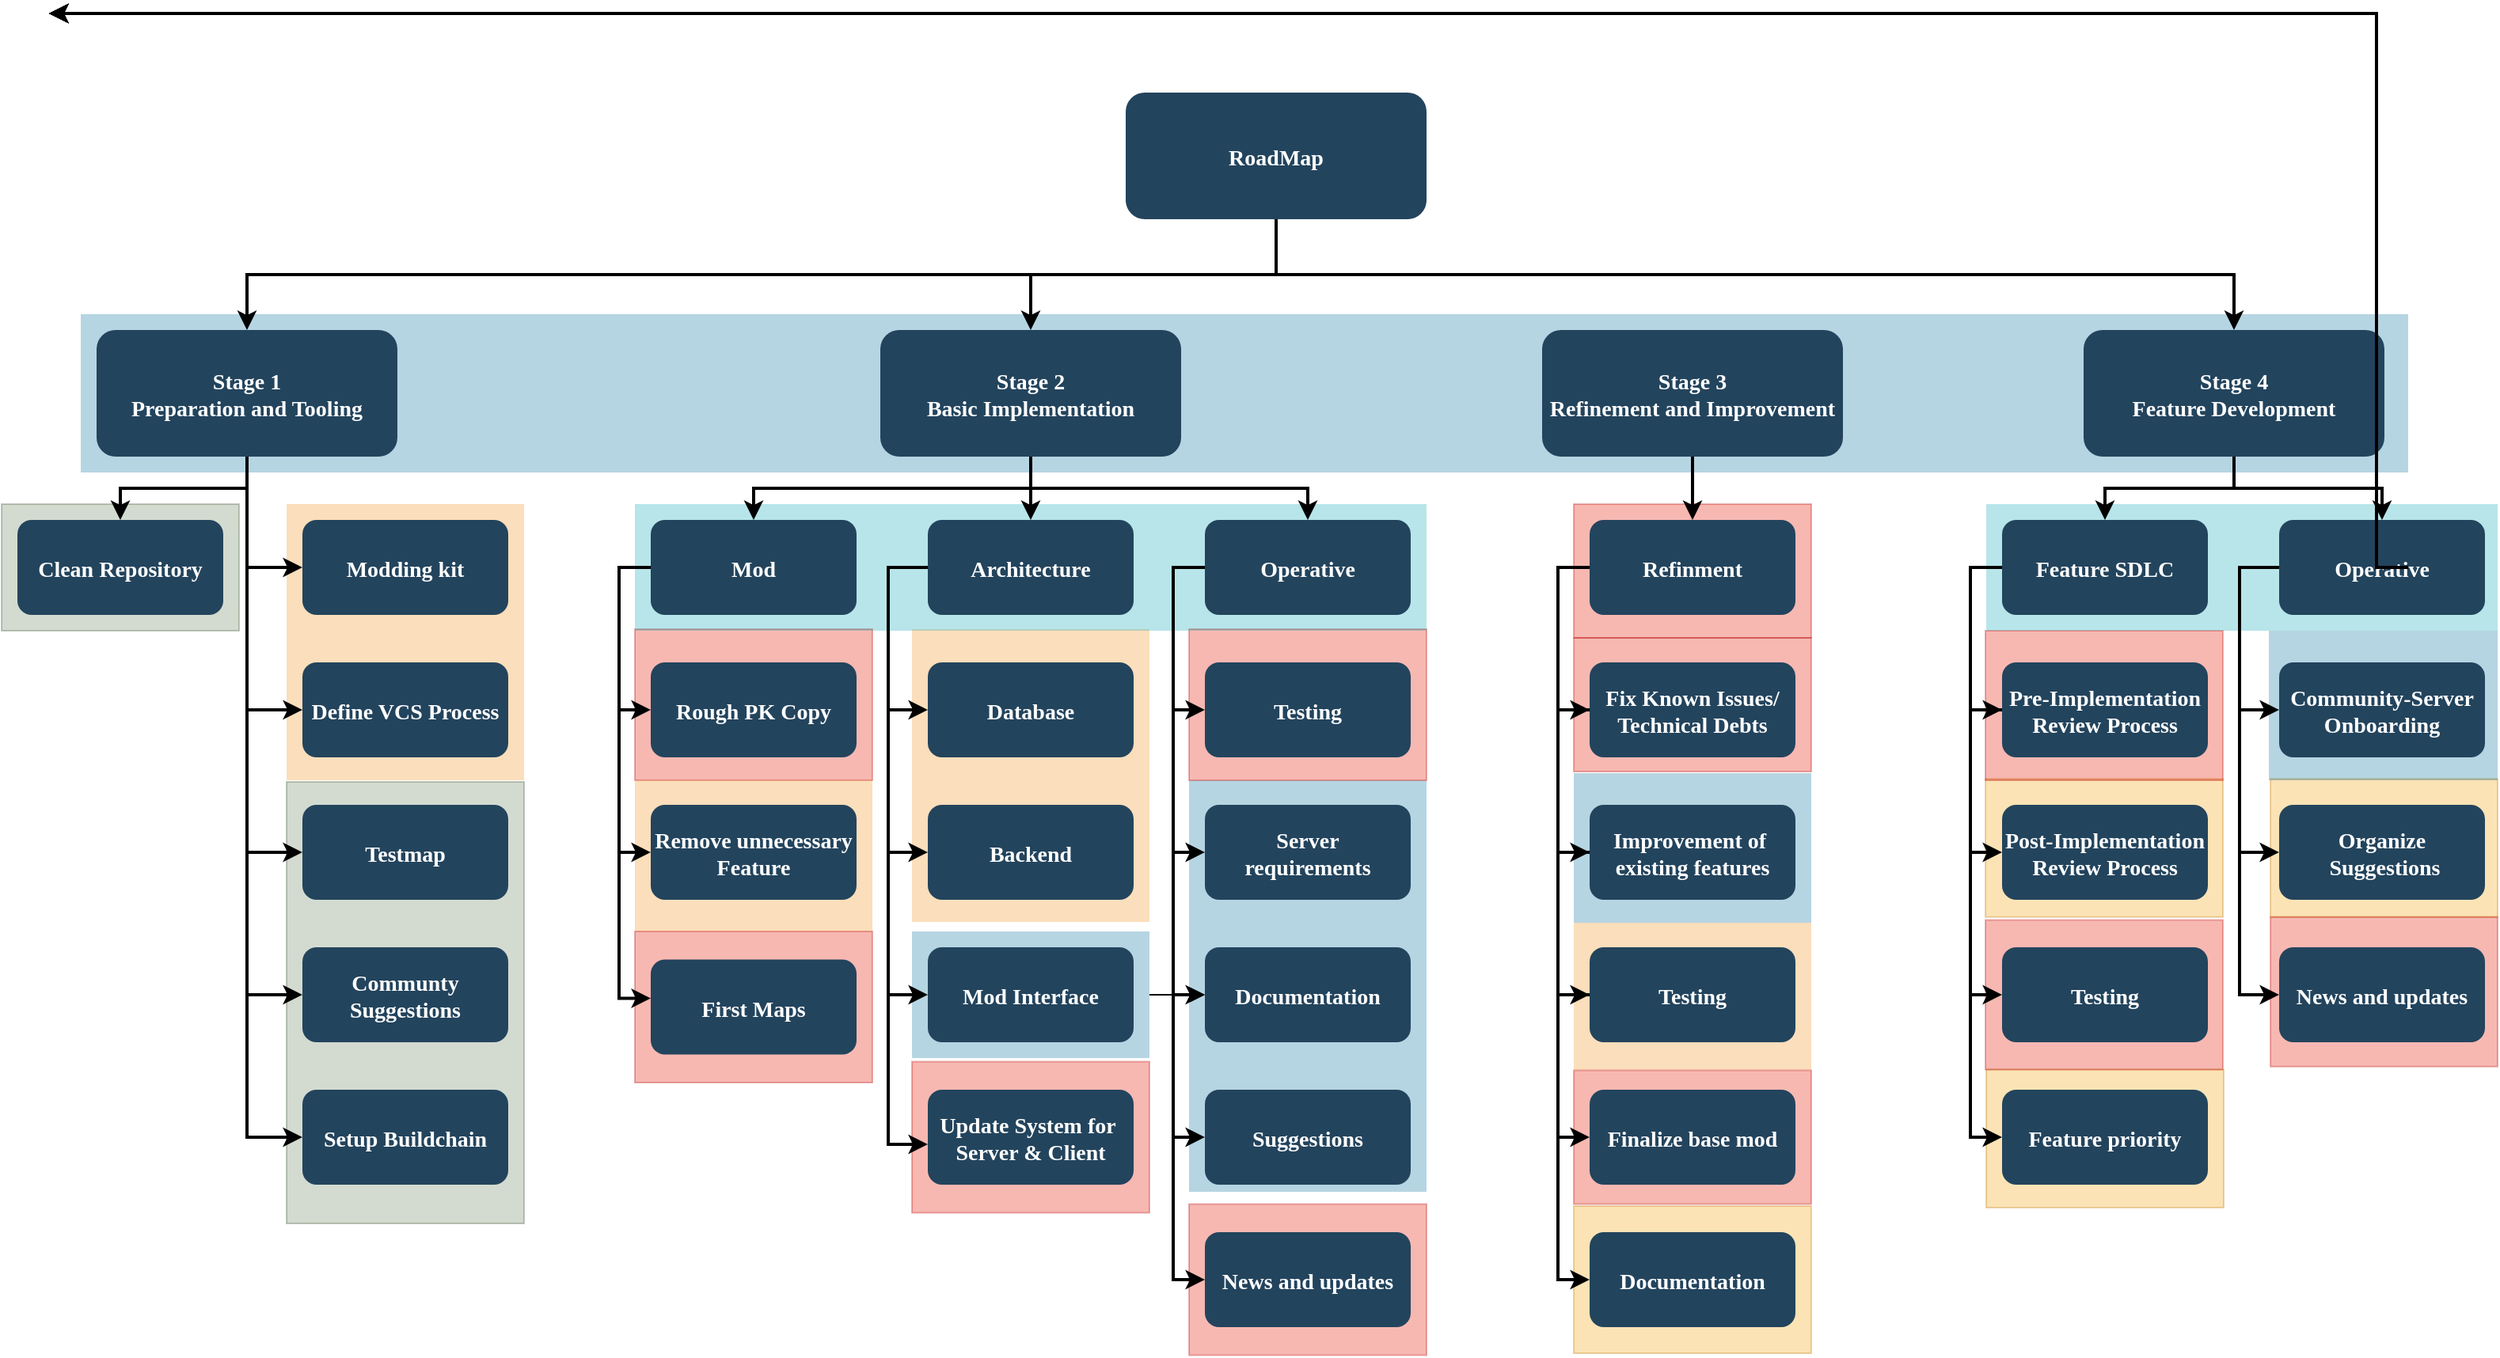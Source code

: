 <mxfile version="13.7.8" type="device"><diagram name="Page-1" id="2c0d36ab-eaac-3732-788b-9136903baeff"><mxGraphModel dx="2031" dy="1116" grid="1" gridSize="10" guides="1" tooltips="1" connect="1" arrows="1" fold="1" page="1" pageScale="1.5" pageWidth="1169" pageHeight="827" background="#ffffff" math="0" shadow="0"><root><mxCell id="0"/><mxCell id="1" parent="0"/><mxCell id="WGuPC0TY_mKAqyzr4bSy-161" value="" style="fillColor=#f0a30a;strokeColor=#BD7000;opacity=30;fontColor=#ffffff;" vertex="1" parent="1"><mxGeometry x="1480" y="619.13" width="143.5" height="87.25" as="geometry"/></mxCell><mxCell id="WGuPC0TY_mKAqyzr4bSy-160" value="" style="fillColor=#e51400;strokeColor=#B20000;opacity=30;fontColor=#ffffff;" vertex="1" parent="1"><mxGeometry x="1480" y="706.38" width="143.5" height="94.5" as="geometry"/></mxCell><mxCell id="WGuPC0TY_mKAqyzr4bSy-159" value="" style="fillColor=#10739E;strokeColor=none;opacity=30;" vertex="1" parent="1"><mxGeometry x="1479" y="525.5" width="144.5" height="94.5" as="geometry"/></mxCell><mxCell id="WGuPC0TY_mKAqyzr4bSy-158" value="" style="fillColor=#f0a30a;strokeColor=#BD7000;opacity=30;fontColor=#ffffff;" vertex="1" parent="1"><mxGeometry x="1300" y="619.13" width="150" height="87.25" as="geometry"/></mxCell><mxCell id="WGuPC0TY_mKAqyzr4bSy-157" value="" style="fillColor=#f0a30a;strokeColor=#BD7000;opacity=30;fontColor=#ffffff;" vertex="1" parent="1"><mxGeometry x="1300.5" y="802.75" width="150" height="87.25" as="geometry"/></mxCell><mxCell id="WGuPC0TY_mKAqyzr4bSy-156" value="" style="fillColor=#e51400;strokeColor=#B20000;opacity=30;fontColor=#ffffff;" vertex="1" parent="1"><mxGeometry x="1300" y="708.25" width="150" height="94.5" as="geometry"/></mxCell><mxCell id="WGuPC0TY_mKAqyzr4bSy-155" value="" style="fillColor=#e51400;strokeColor=#B20000;opacity=30;fontColor=#ffffff;" vertex="1" parent="1"><mxGeometry x="1300" y="525.5" width="150" height="94.5" as="geometry"/></mxCell><mxCell id="WGuPC0TY_mKAqyzr4bSy-154" value="" style="fillColor=#e51400;strokeColor=#B20000;opacity=30;fontColor=#ffffff;" vertex="1" parent="1"><mxGeometry x="797" y="887.75" width="150" height="95.5" as="geometry"/></mxCell><mxCell id="WGuPC0TY_mKAqyzr4bSy-144" value="" style="fillColor=#F2931E;strokeColor=none;opacity=30;" vertex="1" parent="1"><mxGeometry x="1040" y="710" width="150" height="93" as="geometry"/></mxCell><mxCell id="WGuPC0TY_mKAqyzr4bSy-145" value="" style="fillColor=#f0a30a;strokeColor=#BD7000;opacity=30;fontColor=#ffffff;" vertex="1" parent="1"><mxGeometry x="1040" y="889" width="150" height="93" as="geometry"/></mxCell><mxCell id="WGuPC0TY_mKAqyzr4bSy-143" value="" style="fillColor=#10739E;strokeColor=none;opacity=30;" vertex="1" parent="1"><mxGeometry x="1040" y="615.5" width="150" height="94.5" as="geometry"/></mxCell><mxCell id="WGuPC0TY_mKAqyzr4bSy-142" value="" style="fillColor=#e51400;strokeColor=#B20000;opacity=30;fontColor=#ffffff;" vertex="1" parent="1"><mxGeometry x="1040" y="803.25" width="150" height="84.5" as="geometry"/></mxCell><mxCell id="WGuPC0TY_mKAqyzr4bSy-141" value="" style="fillColor=#e51400;strokeColor=#B20000;opacity=30;fontColor=#ffffff;" vertex="1" parent="1"><mxGeometry x="1040" y="530" width="150" height="84.5" as="geometry"/></mxCell><mxCell id="WGuPC0TY_mKAqyzr4bSy-129" value="" style="fillColor=#e51400;strokeColor=#B20000;opacity=30;fontColor=#ffffff;" vertex="1" parent="1"><mxGeometry x="1040" y="445.5" width="150" height="84.5" as="geometry"/></mxCell><mxCell id="WGuPC0TY_mKAqyzr4bSy-128" value="" style="fillColor=#10739E;strokeColor=none;opacity=30;" vertex="1" parent="1"><mxGeometry x="797" y="620" width="150" height="260" as="geometry"/></mxCell><mxCell id="WGuPC0TY_mKAqyzr4bSy-126" value="" style="fillColor=#F2931E;strokeColor=none;opacity=30;" vertex="1" parent="1"><mxGeometry x="622" y="524.5" width="150" height="185" as="geometry"/></mxCell><mxCell id="WGuPC0TY_mKAqyzr4bSy-125" value="" style="fillColor=#e51400;strokeColor=#B20000;opacity=30;fontColor=#ffffff;" vertex="1" parent="1"><mxGeometry x="797" y="524.5" width="150" height="95.5" as="geometry"/></mxCell><mxCell id="WGuPC0TY_mKAqyzr4bSy-124" value="" style="fillColor=#e51400;strokeColor=#B20000;opacity=30;fontColor=#ffffff;" vertex="1" parent="1"><mxGeometry x="447" y="524.5" width="150" height="95.5" as="geometry"/></mxCell><mxCell id="WGuPC0TY_mKAqyzr4bSy-123" value="" style="fillColor=#6d8764;strokeColor=#3A5431;opacity=30;fontColor=#ffffff;" vertex="1" parent="1"><mxGeometry x="227" y="621" width="150" height="279" as="geometry"/></mxCell><mxCell id="122" value="" style="fillColor=#10739E;strokeColor=none;opacity=30;" parent="1" vertex="1"><mxGeometry x="97" y="325.5" width="1470" height="100.0" as="geometry"/></mxCell><mxCell id="119" value="" style="fillColor=#F2931E;strokeColor=none;opacity=30;" parent="1" vertex="1"><mxGeometry x="447" y="620" width="150" height="95.5" as="geometry"/></mxCell><mxCell id="118" value="" style="fillColor=#F2931E;strokeColor=none;opacity=30;" parent="1" vertex="1"><mxGeometry x="227" y="445.5" width="150" height="174.5" as="geometry"/></mxCell><mxCell id="WGuPC0TY_mKAqyzr4bSy-127" value="" style="edgeStyle=orthogonalEdgeStyle;rounded=0;orthogonalLoop=1;jettySize=auto;html=1;" edge="1" parent="1" source="113" target="36"><mxGeometry relative="1" as="geometry"/></mxCell><mxCell id="113" value="" style="fillColor=#10739E;strokeColor=none;opacity=30;" parent="1" vertex="1"><mxGeometry x="622" y="715.5" width="150" height="80" as="geometry"/></mxCell><mxCell id="110" value="" style="fillColor=#12AAB5;strokeColor=none;opacity=30;" parent="1" vertex="1"><mxGeometry x="1300.5" y="445.5" width="323" height="80" as="geometry"/></mxCell><mxCell id="109" value="" style="fillColor=#12AAB5;strokeColor=none;opacity=30;" parent="1" vertex="1"><mxGeometry x="447" y="445.5" width="500" height="80" as="geometry"/></mxCell><mxCell id="108" value="" style="fillColor=#6d8764;strokeColor=#3A5431;opacity=30;fontColor=#ffffff;" parent="1" vertex="1"><mxGeometry x="47.0" y="445.5" width="150" height="80" as="geometry"/></mxCell><mxCell id="2" value="RoadMap" style="rounded=1;fillColor=#23445D;gradientColor=none;strokeColor=none;fontColor=#FFFFFF;fontStyle=1;fontFamily=Tahoma;fontSize=14" parent="1" vertex="1"><mxGeometry x="757" y="185.5" width="190" height="80" as="geometry"/></mxCell><mxCell id="4" value="Stage 4&#10;Feature Development" style="rounded=1;fillColor=#23445D;gradientColor=none;strokeColor=none;fontColor=#FFFFFF;fontStyle=1;fontFamily=Tahoma;fontSize=14" parent="1" vertex="1"><mxGeometry x="1362.0" y="335.5" width="190" height="80" as="geometry"/></mxCell><mxCell id="9" value="" style="edgeStyle=elbowEdgeStyle;elbow=vertical;strokeWidth=2;rounded=0" parent="1" source="2" target="4" edge="1"><mxGeometry x="337" y="215.5" width="100" height="100" as="geometry"><mxPoint x="337" y="315.5" as="sourcePoint"/><mxPoint x="437" y="215.5" as="targetPoint"/></mxGeometry></mxCell><mxCell id="10" value="Stage 3&#10;Refinement and Improvement" style="rounded=1;fillColor=#23445D;gradientColor=none;strokeColor=none;fontColor=#FFFFFF;fontStyle=1;fontFamily=Tahoma;fontSize=14" parent="1" vertex="1"><mxGeometry x="1020" y="335.5" width="190" height="80" as="geometry"/></mxCell><mxCell id="12" value="Stage 2&#10;Basic Implementation" style="rounded=1;fillColor=#23445D;gradientColor=none;strokeColor=none;fontColor=#FFFFFF;fontStyle=1;fontFamily=Tahoma;fontSize=14" parent="1" vertex="1"><mxGeometry x="602.0" y="335.5" width="190" height="80" as="geometry"/></mxCell><mxCell id="13" value="Stage 1&#10;Preparation and Tooling" style="rounded=1;fillColor=#23445D;gradientColor=none;strokeColor=none;fontColor=#FFFFFF;fontStyle=1;fontFamily=Tahoma;fontSize=14" parent="1" vertex="1"><mxGeometry x="107" y="335.5" width="190" height="80" as="geometry"/></mxCell><mxCell id="14" value="Clean Repository" style="rounded=1;fillColor=#23445D;gradientColor=none;strokeColor=none;fontColor=#FFFFFF;fontStyle=1;fontFamily=Tahoma;fontSize=14" parent="1" vertex="1"><mxGeometry x="57" y="455.5" width="130" height="60" as="geometry"/></mxCell><mxCell id="16" value="Modding kit" style="rounded=1;fillColor=#23445D;gradientColor=none;strokeColor=none;fontColor=#FFFFFF;fontStyle=1;fontFamily=Tahoma;fontSize=14" parent="1" vertex="1"><mxGeometry x="237" y="455.5" width="130" height="60" as="geometry"/></mxCell><mxCell id="17" value="Define VCS Process" style="rounded=1;fillColor=#23445D;gradientColor=none;strokeColor=none;fontColor=#FFFFFF;fontStyle=1;fontFamily=Tahoma;fontSize=14" parent="1" vertex="1"><mxGeometry x="237" y="545.5" width="130" height="60" as="geometry"/></mxCell><mxCell id="18" value="Testmap" style="rounded=1;fillColor=#23445D;gradientColor=none;strokeColor=none;fontColor=#FFFFFF;fontStyle=1;fontFamily=Tahoma;fontSize=14" parent="1" vertex="1"><mxGeometry x="237" y="635.5" width="130" height="60" as="geometry"/></mxCell><mxCell id="19" value="Communty &#10;Suggestions" style="rounded=1;fillColor=#23445D;gradientColor=none;strokeColor=none;fontColor=#FFFFFF;fontStyle=1;fontFamily=Tahoma;fontSize=14" parent="1" vertex="1"><mxGeometry x="237" y="725.5" width="130" height="60" as="geometry"/></mxCell><mxCell id="20" value="Setup Buildchain " style="rounded=1;fillColor=#23445D;gradientColor=none;strokeColor=none;fontColor=#FFFFFF;fontStyle=1;fontFamily=Tahoma;fontSize=14" parent="1" vertex="1"><mxGeometry x="237" y="815.5" width="130" height="60" as="geometry"/></mxCell><mxCell id="25" value="Mod" style="rounded=1;fillColor=#23445D;gradientColor=none;strokeColor=none;fontColor=#FFFFFF;fontStyle=1;fontFamily=Tahoma;fontSize=14" parent="1" vertex="1"><mxGeometry x="457" y="455.5" width="130" height="60" as="geometry"/></mxCell><mxCell id="26" value="Rough PK Copy" style="rounded=1;fillColor=#23445D;gradientColor=none;strokeColor=none;fontColor=#FFFFFF;fontStyle=1;fontFamily=Tahoma;fontSize=14" parent="1" vertex="1"><mxGeometry x="457" y="545.5" width="130" height="60" as="geometry"/></mxCell><mxCell id="27" value="Remove unnecessary&#10;Feature" style="rounded=1;fillColor=#23445D;gradientColor=none;strokeColor=none;fontColor=#FFFFFF;fontStyle=1;fontFamily=Tahoma;fontSize=14" parent="1" vertex="1"><mxGeometry x="457" y="635.5" width="130" height="60" as="geometry"/></mxCell><mxCell id="29" value="Architecture" style="rounded=1;fillColor=#23445D;gradientColor=none;strokeColor=none;fontColor=#FFFFFF;fontStyle=1;fontFamily=Tahoma;fontSize=14" parent="1" vertex="1"><mxGeometry x="632" y="455.5" width="130" height="60" as="geometry"/></mxCell><mxCell id="30" value="Database" style="rounded=1;fillColor=#23445D;gradientColor=none;strokeColor=none;fontColor=#FFFFFF;fontStyle=1;fontFamily=Tahoma;fontSize=14" parent="1" vertex="1"><mxGeometry x="632" y="545.5" width="130" height="60" as="geometry"/></mxCell><mxCell id="31" value="Backend" style="rounded=1;fillColor=#23445D;gradientColor=none;strokeColor=none;fontColor=#FFFFFF;fontStyle=1;fontFamily=Tahoma;fontSize=14" parent="1" vertex="1"><mxGeometry x="632" y="635.5" width="130" height="60" as="geometry"/></mxCell><mxCell id="32" value="Mod Interface" style="rounded=1;fillColor=#23445D;gradientColor=none;strokeColor=none;fontColor=#FFFFFF;fontStyle=1;fontFamily=Tahoma;fontSize=14" parent="1" vertex="1"><mxGeometry x="632" y="725.5" width="130" height="60" as="geometry"/></mxCell><mxCell id="33" value="Operative" style="rounded=1;fillColor=#23445D;gradientColor=none;strokeColor=none;fontColor=#FFFFFF;fontStyle=1;fontFamily=Tahoma;fontSize=14" parent="1" vertex="1"><mxGeometry x="807" y="455.5" width="130" height="60" as="geometry"/></mxCell><mxCell id="34" value="Testing" style="rounded=1;fillColor=#23445D;gradientColor=none;strokeColor=none;fontColor=#FFFFFF;fontStyle=1;fontFamily=Tahoma;fontSize=14" parent="1" vertex="1"><mxGeometry x="807" y="545.5" width="130" height="60" as="geometry"/></mxCell><mxCell id="35" value="Server &#10;requirements" style="rounded=1;fillColor=#23445D;gradientColor=none;strokeColor=none;fontColor=#FFFFFF;fontStyle=1;fontFamily=Tahoma;fontSize=14" parent="1" vertex="1"><mxGeometry x="807" y="635.5" width="130" height="60" as="geometry"/></mxCell><mxCell id="36" value="Documentation" style="rounded=1;fillColor=#23445D;gradientColor=none;strokeColor=none;fontColor=#FFFFFF;fontStyle=1;fontFamily=Tahoma;fontSize=14" parent="1" vertex="1"><mxGeometry x="807" y="725.5" width="130" height="60" as="geometry"/></mxCell><mxCell id="37" value="Suggestions" style="rounded=1;fillColor=#23445D;gradientColor=none;strokeColor=none;fontColor=#FFFFFF;fontStyle=1;fontFamily=Tahoma;fontSize=14" parent="1" vertex="1"><mxGeometry x="807" y="815.5" width="130" height="60" as="geometry"/></mxCell><mxCell id="41" value="Refinment" style="rounded=1;fillColor=#23445D;gradientColor=none;strokeColor=none;fontColor=#FFFFFF;fontStyle=1;fontFamily=Tahoma;fontSize=14" parent="1" vertex="1"><mxGeometry x="1050" y="455.5" width="130" height="60" as="geometry"/></mxCell><mxCell id="42" value="Fix Known Issues/&#10;Technical Debts" style="rounded=1;fillColor=#23445D;gradientColor=none;strokeColor=none;fontColor=#FFFFFF;fontStyle=1;fontFamily=Tahoma;fontSize=14" parent="1" vertex="1"><mxGeometry x="1050" y="545.5" width="130" height="60" as="geometry"/></mxCell><mxCell id="43" value="Improvement of &#10;existing features" style="rounded=1;fillColor=#23445D;gradientColor=none;strokeColor=none;fontColor=#FFFFFF;fontStyle=1;fontFamily=Tahoma;fontSize=14" parent="1" vertex="1"><mxGeometry x="1050" y="635.5" width="130" height="60" as="geometry"/></mxCell><mxCell id="44" value="Feature SDLC" style="rounded=1;fillColor=#23445D;gradientColor=none;strokeColor=none;fontColor=#FFFFFF;fontStyle=1;fontFamily=Tahoma;fontSize=14" parent="1" vertex="1"><mxGeometry x="1310.5" y="455.5" width="130" height="60" as="geometry"/></mxCell><mxCell id="45" value="Pre-Implementation&#10;Review Process" style="rounded=1;fillColor=#23445D;gradientColor=none;strokeColor=none;fontColor=#FFFFFF;fontStyle=1;fontFamily=Tahoma;fontSize=14" parent="1" vertex="1"><mxGeometry x="1310.5" y="545.5" width="130" height="60" as="geometry"/></mxCell><mxCell id="46" value="Post-Implementation&#10;Review Process" style="rounded=1;fillColor=#23445D;gradientColor=none;strokeColor=none;fontColor=#FFFFFF;fontStyle=1;fontFamily=Tahoma;fontSize=14" parent="1" vertex="1"><mxGeometry x="1310.5" y="635.5" width="130" height="60" as="geometry"/></mxCell><mxCell id="47" value="Testing" style="rounded=1;fillColor=#23445D;gradientColor=none;strokeColor=none;fontColor=#FFFFFF;fontStyle=1;fontFamily=Tahoma;fontSize=14" parent="1" vertex="1"><mxGeometry x="1310.5" y="725.5" width="130" height="60" as="geometry"/></mxCell><mxCell id="48" value="Operative" style="rounded=1;fillColor=#23445D;gradientColor=none;strokeColor=none;fontColor=#FFFFFF;fontStyle=1;fontFamily=Tahoma;fontSize=14" parent="1" vertex="1"><mxGeometry x="1485.5" y="455.5" width="130" height="60" as="geometry"/></mxCell><mxCell id="49" value="Community-Server&#10;Onboarding" style="rounded=1;fillColor=#23445D;gradientColor=none;strokeColor=none;fontColor=#FFFFFF;fontStyle=1;fontFamily=Tahoma;fontSize=14" parent="1" vertex="1"><mxGeometry x="1485.5" y="545.5" width="130" height="60" as="geometry"/></mxCell><mxCell id="50" value="Organize&#10; Suggestions" style="rounded=1;fillColor=#23445D;gradientColor=none;strokeColor=none;fontColor=#FFFFFF;fontStyle=1;fontFamily=Tahoma;fontSize=14" parent="1" vertex="1"><mxGeometry x="1485.5" y="635.5" width="130" height="60" as="geometry"/></mxCell><mxCell id="51" value="News and updates" style="rounded=1;fillColor=#23445D;gradientColor=none;strokeColor=none;fontColor=#FFFFFF;fontStyle=1;fontFamily=Tahoma;fontSize=14" parent="1" vertex="1"><mxGeometry x="1485.5" y="725.5" width="130" height="60" as="geometry"/></mxCell><mxCell id="59" value="" style="edgeStyle=elbowEdgeStyle;elbow=vertical;strokeWidth=2;rounded=0" parent="1" source="2" target="12" edge="1"><mxGeometry x="347" y="225.5" width="100" height="100" as="geometry"><mxPoint x="862.0" y="275.5" as="sourcePoint"/><mxPoint x="1467.0" y="345.5" as="targetPoint"/></mxGeometry></mxCell><mxCell id="61" value="" style="edgeStyle=elbowEdgeStyle;elbow=vertical;strokeWidth=2;rounded=0" parent="1" source="2" target="13" edge="1"><mxGeometry x="-23" y="135.5" width="100" height="100" as="geometry"><mxPoint x="-23" y="235.5" as="sourcePoint"/><mxPoint x="77" y="135.5" as="targetPoint"/></mxGeometry></mxCell><mxCell id="62" value="" style="edgeStyle=elbowEdgeStyle;elbow=vertical;strokeWidth=2;rounded=0" parent="1" source="13" target="14" edge="1"><mxGeometry x="-23" y="135.5" width="100" height="100" as="geometry"><mxPoint x="-23" y="235.5" as="sourcePoint"/><mxPoint x="77" y="135.5" as="targetPoint"/></mxGeometry></mxCell><mxCell id="64" value="" style="edgeStyle=elbowEdgeStyle;elbow=horizontal;strokeWidth=2;rounded=0" parent="1" source="13" target="16" edge="1"><mxGeometry x="-23" y="135.5" width="100" height="100" as="geometry"><mxPoint x="-23" y="235.5" as="sourcePoint"/><mxPoint x="77" y="135.5" as="targetPoint"/><Array as="points"><mxPoint x="202" y="435.5"/></Array></mxGeometry></mxCell><mxCell id="65" value="" style="edgeStyle=elbowEdgeStyle;elbow=horizontal;strokeWidth=2;rounded=0" parent="1" source="13" target="17" edge="1"><mxGeometry x="-23" y="135.5" width="100" height="100" as="geometry"><mxPoint x="-23" y="235.5" as="sourcePoint"/><mxPoint x="77" y="135.5" as="targetPoint"/><Array as="points"><mxPoint x="202" y="475.5"/></Array></mxGeometry></mxCell><mxCell id="66" value="" style="edgeStyle=elbowEdgeStyle;elbow=horizontal;strokeWidth=2;rounded=0" parent="1" source="13" target="18" edge="1"><mxGeometry x="-23" y="135.5" width="100" height="100" as="geometry"><mxPoint x="-23" y="235.5" as="sourcePoint"/><mxPoint x="77" y="135.5" as="targetPoint"/><Array as="points"><mxPoint x="202" y="525.5"/></Array></mxGeometry></mxCell><mxCell id="67" value="" style="edgeStyle=elbowEdgeStyle;elbow=horizontal;strokeWidth=2;rounded=0" parent="1" source="13" target="19" edge="1"><mxGeometry x="-23" y="135.5" width="100" height="100" as="geometry"><mxPoint x="-23" y="235.5" as="sourcePoint"/><mxPoint x="77" y="135.5" as="targetPoint"/><Array as="points"><mxPoint x="202" y="575.5"/></Array></mxGeometry></mxCell><mxCell id="68" value="" style="edgeStyle=elbowEdgeStyle;elbow=horizontal;strokeWidth=2;rounded=0" parent="1" source="13" target="20" edge="1"><mxGeometry x="-23" y="135.5" width="100" height="100" as="geometry"><mxPoint x="-23" y="235.5" as="sourcePoint"/><mxPoint x="77" y="135.5" as="targetPoint"/><Array as="points"><mxPoint x="202" y="615.5"/></Array></mxGeometry></mxCell><mxCell id="70" value="" style="edgeStyle=elbowEdgeStyle;elbow=horizontal;strokeWidth=2;rounded=0" parent="1" source="25" target="26" edge="1"><mxGeometry x="17" y="135.5" width="100" height="100" as="geometry"><mxPoint x="17" y="235.5" as="sourcePoint"/><mxPoint x="117" y="135.5" as="targetPoint"/><Array as="points"><mxPoint x="437" y="535.5"/></Array></mxGeometry></mxCell><mxCell id="71" value="" style="edgeStyle=elbowEdgeStyle;elbow=horizontal;strokeWidth=2;rounded=0" parent="1" source="25" target="27" edge="1"><mxGeometry x="17" y="135.5" width="100" height="100" as="geometry"><mxPoint x="17" y="235.5" as="sourcePoint"/><mxPoint x="117" y="135.5" as="targetPoint"/><Array as="points"><mxPoint x="437" y="575.5"/></Array></mxGeometry></mxCell><mxCell id="73" value="" style="edgeStyle=elbowEdgeStyle;elbow=horizontal;strokeWidth=2;rounded=0" parent="1" source="29" target="30" edge="1"><mxGeometry x="17" y="135.5" width="100" height="100" as="geometry"><mxPoint x="17" y="235.5" as="sourcePoint"/><mxPoint x="117" y="135.5" as="targetPoint"/><Array as="points"><mxPoint x="607" y="535.5"/></Array></mxGeometry></mxCell><mxCell id="74" value="" style="edgeStyle=elbowEdgeStyle;elbow=horizontal;strokeWidth=2;rounded=0" parent="1" source="29" target="31" edge="1"><mxGeometry x="17" y="135.5" width="100" height="100" as="geometry"><mxPoint x="17" y="235.5" as="sourcePoint"/><mxPoint x="117" y="135.5" as="targetPoint"/><Array as="points"><mxPoint x="607" y="575.5"/></Array></mxGeometry></mxCell><mxCell id="75" value="" style="edgeStyle=elbowEdgeStyle;elbow=horizontal;strokeWidth=2;rounded=0" parent="1" source="29" target="32" edge="1"><mxGeometry x="17" y="135.5" width="100" height="100" as="geometry"><mxPoint x="17" y="235.5" as="sourcePoint"/><mxPoint x="117" y="135.5" as="targetPoint"/><Array as="points"><mxPoint x="607" y="615.5"/></Array></mxGeometry></mxCell><mxCell id="76" value="" style="edgeStyle=elbowEdgeStyle;elbow=horizontal;strokeWidth=2;rounded=0" parent="1" source="33" target="34" edge="1"><mxGeometry x="17" y="135.5" width="100" height="100" as="geometry"><mxPoint x="17" y="235.5" as="sourcePoint"/><mxPoint x="117" y="135.5" as="targetPoint"/><Array as="points"><mxPoint x="787" y="535.5"/></Array></mxGeometry></mxCell><mxCell id="77" value="" style="edgeStyle=elbowEdgeStyle;elbow=horizontal;strokeWidth=2;rounded=0" parent="1" source="33" target="35" edge="1"><mxGeometry x="17" y="135.5" width="100" height="100" as="geometry"><mxPoint x="17" y="235.5" as="sourcePoint"/><mxPoint x="117" y="135.5" as="targetPoint"/><Array as="points"><mxPoint x="787" y="575.5"/></Array></mxGeometry></mxCell><mxCell id="78" value="" style="edgeStyle=elbowEdgeStyle;elbow=horizontal;strokeWidth=2;rounded=0" parent="1" source="33" target="36" edge="1"><mxGeometry x="17" y="135.5" width="100" height="100" as="geometry"><mxPoint x="17" y="235.5" as="sourcePoint"/><mxPoint x="117" y="135.5" as="targetPoint"/><Array as="points"><mxPoint x="787" y="625.5"/></Array></mxGeometry></mxCell><mxCell id="79" value="" style="edgeStyle=elbowEdgeStyle;elbow=horizontal;strokeWidth=2;rounded=0" parent="1" source="33" target="37" edge="1"><mxGeometry x="17" y="135.5" width="100" height="100" as="geometry"><mxPoint x="17" y="235.5" as="sourcePoint"/><mxPoint x="117" y="135.5" as="targetPoint"/><Array as="points"><mxPoint x="787" y="665.5"/></Array></mxGeometry></mxCell><mxCell id="82" value="" style="edgeStyle=elbowEdgeStyle;elbow=horizontal;strokeWidth=2;rounded=0" parent="1" source="41" target="42" edge="1"><mxGeometry x="50" y="135.5" width="100" height="100" as="geometry"><mxPoint x="50" y="235.5" as="sourcePoint"/><mxPoint x="150" y="135.5" as="targetPoint"/><Array as="points"><mxPoint x="1030" y="535.5"/></Array></mxGeometry></mxCell><mxCell id="83" value="" style="edgeStyle=elbowEdgeStyle;elbow=horizontal;strokeWidth=2;rounded=0" parent="1" source="41" target="43" edge="1"><mxGeometry x="50" y="135.5" width="100" height="100" as="geometry"><mxPoint x="50" y="235.5" as="sourcePoint"/><mxPoint x="150" y="135.5" as="targetPoint"/><Array as="points"><mxPoint x="1030" y="585.5"/></Array></mxGeometry></mxCell><mxCell id="84" value="" style="edgeStyle=elbowEdgeStyle;elbow=horizontal;strokeWidth=2;rounded=0;entryX=0;entryY=0.5;entryDx=0;entryDy=0;" parent="1" source="44" target="45" edge="1"><mxGeometry x="70.5" y="135.5" width="100" height="100" as="geometry"><mxPoint x="70.5" y="235.5" as="sourcePoint"/><mxPoint x="170.5" y="135.5" as="targetPoint"/><Array as="points"><mxPoint x="1290.5" y="545.5"/></Array></mxGeometry></mxCell><mxCell id="85" value="" style="edgeStyle=elbowEdgeStyle;elbow=horizontal;strokeWidth=2;rounded=0" parent="1" source="44" target="46" edge="1"><mxGeometry x="70.5" y="135.5" width="100" height="100" as="geometry"><mxPoint x="70.5" y="235.5" as="sourcePoint"/><mxPoint x="170.5" y="135.5" as="targetPoint"/><Array as="points"><mxPoint x="1290.5" y="575.5"/></Array></mxGeometry></mxCell><mxCell id="86" value="" style="edgeStyle=elbowEdgeStyle;elbow=horizontal;strokeWidth=2;rounded=0" parent="1" source="44" target="47" edge="1"><mxGeometry x="70.5" y="135.5" width="100" height="100" as="geometry"><mxPoint x="70.5" y="235.5" as="sourcePoint"/><mxPoint x="170.5" y="135.5" as="targetPoint"/><Array as="points"><mxPoint x="1290.5" y="625.5"/></Array></mxGeometry></mxCell><mxCell id="87" value="" style="edgeStyle=elbowEdgeStyle;elbow=horizontal;strokeWidth=2;rounded=0" parent="1" source="48" target="49" edge="1"><mxGeometry x="70.5" y="135.5" width="100" height="100" as="geometry"><mxPoint x="70.5" y="235.5" as="sourcePoint"/><mxPoint x="170.5" y="135.5" as="targetPoint"/><Array as="points"><mxPoint x="1460.5" y="535.5"/></Array></mxGeometry></mxCell><mxCell id="88" value="" style="edgeStyle=elbowEdgeStyle;elbow=horizontal;strokeWidth=2;rounded=0" parent="1" source="48" target="50" edge="1"><mxGeometry x="70.5" y="135.5" width="100" height="100" as="geometry"><mxPoint x="70.5" y="235.5" as="sourcePoint"/><mxPoint x="170.5" y="135.5" as="targetPoint"/><Array as="points"><mxPoint x="1460.5" y="595.5"/></Array></mxGeometry></mxCell><mxCell id="89" value="" style="edgeStyle=elbowEdgeStyle;elbow=horizontal;strokeWidth=2;rounded=0" parent="1" source="48" target="51" edge="1"><mxGeometry x="70.5" y="135.5" width="100" height="100" as="geometry"><mxPoint x="70.5" y="235.5" as="sourcePoint"/><mxPoint x="170.5" y="135.5" as="targetPoint"/><Array as="points"><mxPoint x="1460.5" y="625.5"/></Array></mxGeometry></mxCell><mxCell id="90" value="" style="edgeStyle=elbowEdgeStyle;elbow=horizontal;strokeWidth=2;rounded=0" parent="1" target="53" edge="1"><mxGeometry x="-23" y="135.5" width="100" height="100" as="geometry"><mxPoint x="1567" y="485.5" as="sourcePoint"/><mxPoint x="77" y="135.5" as="targetPoint"/><Array as="points"><mxPoint x="1547" y="535.5"/></Array></mxGeometry></mxCell><mxCell id="91" value="" style="edgeStyle=elbowEdgeStyle;elbow=horizontal;strokeWidth=2;rounded=0" parent="1" target="54" edge="1"><mxGeometry x="-23" y="135.5" width="100" height="100" as="geometry"><mxPoint x="1567" y="485.5" as="sourcePoint"/><mxPoint x="77" y="135.5" as="targetPoint"/><Array as="points"><mxPoint x="1547" y="575.5"/></Array></mxGeometry></mxCell><mxCell id="92" value="" style="edgeStyle=elbowEdgeStyle;elbow=horizontal;strokeWidth=2;rounded=0" parent="1" target="55" edge="1"><mxGeometry x="-23" y="135.5" width="100" height="100" as="geometry"><mxPoint x="1567" y="485.5" as="sourcePoint"/><mxPoint x="77" y="135.5" as="targetPoint"/><Array as="points"><mxPoint x="1547" y="625.5"/></Array></mxGeometry></mxCell><mxCell id="93" value="" style="edgeStyle=elbowEdgeStyle;elbow=horizontal;strokeWidth=2;rounded=0" parent="1" target="56" edge="1"><mxGeometry x="-23" y="135.5" width="100" height="100" as="geometry"><mxPoint x="1567" y="485.5" as="sourcePoint"/><mxPoint x="77" y="135.5" as="targetPoint"/><Array as="points"><mxPoint x="1547" y="675.5"/></Array></mxGeometry></mxCell><mxCell id="94" value="" style="edgeStyle=elbowEdgeStyle;elbow=horizontal;strokeWidth=2;rounded=0" parent="1" target="57" edge="1"><mxGeometry x="-23" y="135.5" width="100" height="100" as="geometry"><mxPoint x="1567" y="485.5" as="sourcePoint"/><mxPoint x="77" y="135.5" as="targetPoint"/><Array as="points"><mxPoint x="1547" y="725.5"/></Array></mxGeometry></mxCell><mxCell id="95" value="" style="edgeStyle=elbowEdgeStyle;elbow=horizontal;strokeWidth=2;rounded=0" parent="1" target="58" edge="1"><mxGeometry x="-23" y="135.5" width="100" height="100" as="geometry"><mxPoint x="1567" y="485.5" as="sourcePoint"/><mxPoint x="77" y="135.5" as="targetPoint"/><Array as="points"><mxPoint x="1547" y="765.5"/></Array></mxGeometry></mxCell><mxCell id="100" value="" style="edgeStyle=elbowEdgeStyle;elbow=vertical;strokeWidth=2;rounded=0" parent="1" source="12" target="25" edge="1"><mxGeometry x="17" y="135.5" width="100" height="100" as="geometry"><mxPoint x="17" y="235.5" as="sourcePoint"/><mxPoint x="117" y="135.5" as="targetPoint"/></mxGeometry></mxCell><mxCell id="101" value="" style="edgeStyle=elbowEdgeStyle;elbow=vertical;strokeWidth=2;rounded=0" parent="1" source="12" target="29" edge="1"><mxGeometry x="17" y="135.5" width="100" height="100" as="geometry"><mxPoint x="17" y="235.5" as="sourcePoint"/><mxPoint x="117" y="135.5" as="targetPoint"/></mxGeometry></mxCell><mxCell id="102" value="" style="edgeStyle=elbowEdgeStyle;elbow=vertical;strokeWidth=2;rounded=0" parent="1" source="12" target="33" edge="1"><mxGeometry x="17" y="135.5" width="100" height="100" as="geometry"><mxPoint x="17" y="235.5" as="sourcePoint"/><mxPoint x="117" y="135.5" as="targetPoint"/></mxGeometry></mxCell><mxCell id="103" value="" style="edgeStyle=elbowEdgeStyle;elbow=vertical;strokeWidth=2;rounded=0" parent="1" source="10" target="41" edge="1"><mxGeometry x="50" y="135.5" width="100" height="100" as="geometry"><mxPoint x="50" y="235.5" as="sourcePoint"/><mxPoint x="150" y="135.5" as="targetPoint"/></mxGeometry></mxCell><mxCell id="104" value="" style="edgeStyle=elbowEdgeStyle;elbow=vertical;strokeWidth=2;rounded=0" parent="1" source="4" target="48" edge="1"><mxGeometry x="-23" y="135.5" width="100" height="100" as="geometry"><mxPoint x="-23" y="235.5" as="sourcePoint"/><mxPoint x="77" y="135.5" as="targetPoint"/></mxGeometry></mxCell><mxCell id="105" value="" style="edgeStyle=elbowEdgeStyle;elbow=vertical;strokeWidth=2;rounded=0" parent="1" source="4" target="44" edge="1"><mxGeometry x="-23" y="135.5" width="100" height="100" as="geometry"><mxPoint x="-23" y="235.5" as="sourcePoint"/><mxPoint x="77" y="135.5" as="targetPoint"/></mxGeometry></mxCell><mxCell id="WGuPC0TY_mKAqyzr4bSy-130" value="" style="fillColor=#e51400;strokeColor=#B20000;opacity=30;fontColor=#ffffff;" vertex="1" parent="1"><mxGeometry x="447" y="715.5" width="150" height="95.5" as="geometry"/></mxCell><mxCell id="WGuPC0TY_mKAqyzr4bSy-131" value="First Maps" style="rounded=1;fillColor=#23445D;gradientColor=none;strokeColor=none;fontColor=#FFFFFF;fontStyle=1;fontFamily=Tahoma;fontSize=14" vertex="1" parent="1"><mxGeometry x="457" y="733.25" width="130" height="60" as="geometry"/></mxCell><mxCell id="WGuPC0TY_mKAqyzr4bSy-133" value="" style="edgeStyle=elbowEdgeStyle;elbow=horizontal;strokeWidth=2;rounded=0;exitX=0;exitY=0.5;exitDx=0;exitDy=0;" edge="1" parent="1" source="25"><mxGeometry x="17" y="227.75" width="100" height="100" as="geometry"><mxPoint x="457" y="577.75" as="sourcePoint"/><mxPoint x="457" y="757.75" as="targetPoint"/><Array as="points"><mxPoint x="437" y="667.75"/></Array></mxGeometry></mxCell><mxCell id="WGuPC0TY_mKAqyzr4bSy-135" value="Testing" style="rounded=1;fillColor=#23445D;gradientColor=none;strokeColor=none;fontColor=#FFFFFF;fontStyle=1;fontFamily=Tahoma;fontSize=14" vertex="1" parent="1"><mxGeometry x="1050" y="725.5" width="130" height="60" as="geometry"/></mxCell><mxCell id="WGuPC0TY_mKAqyzr4bSy-136" value="Finalize base mod" style="rounded=1;fillColor=#23445D;gradientColor=none;strokeColor=none;fontColor=#FFFFFF;fontStyle=1;fontFamily=Tahoma;fontSize=14" vertex="1" parent="1"><mxGeometry x="1050" y="815.5" width="130" height="60" as="geometry"/></mxCell><mxCell id="WGuPC0TY_mKAqyzr4bSy-137" value="Documentation" style="rounded=1;fillColor=#23445D;gradientColor=none;strokeColor=none;fontColor=#FFFFFF;fontStyle=1;fontFamily=Tahoma;fontSize=14" vertex="1" parent="1"><mxGeometry x="1050" y="905.5" width="130" height="60" as="geometry"/></mxCell><mxCell id="WGuPC0TY_mKAqyzr4bSy-138" value="" style="edgeStyle=elbowEdgeStyle;elbow=horizontal;strokeWidth=2;rounded=0" edge="1" parent="1"><mxGeometry x="50" y="225.5" width="100" height="100" as="geometry"><mxPoint x="1050" y="575.5" as="sourcePoint"/><mxPoint x="1050" y="755.5" as="targetPoint"/><Array as="points"><mxPoint x="1030" y="675.5"/></Array></mxGeometry></mxCell><mxCell id="WGuPC0TY_mKAqyzr4bSy-139" value="" style="edgeStyle=elbowEdgeStyle;elbow=horizontal;strokeWidth=2;rounded=0" edge="1" parent="1"><mxGeometry x="50" y="315.5" width="100" height="100" as="geometry"><mxPoint x="1050" y="665.5" as="sourcePoint"/><mxPoint x="1050" y="845.5" as="targetPoint"/><Array as="points"><mxPoint x="1030" y="765.5"/></Array></mxGeometry></mxCell><mxCell id="WGuPC0TY_mKAqyzr4bSy-140" value="" style="edgeStyle=elbowEdgeStyle;elbow=horizontal;strokeWidth=2;rounded=0" edge="1" parent="1"><mxGeometry x="50" y="405.5" width="100" height="100" as="geometry"><mxPoint x="1050" y="755.5" as="sourcePoint"/><mxPoint x="1050" y="935.5" as="targetPoint"/><Array as="points"><mxPoint x="1030" y="855.5"/></Array></mxGeometry></mxCell><mxCell id="WGuPC0TY_mKAqyzr4bSy-146" value="" style="fillColor=#e51400;strokeColor=#B20000;opacity=30;fontColor=#ffffff;" vertex="1" parent="1"><mxGeometry x="622" y="797.75" width="150" height="95.5" as="geometry"/></mxCell><mxCell id="WGuPC0TY_mKAqyzr4bSy-147" value="Update System for &#10;Server &amp; Client" style="rounded=1;fillColor=#23445D;gradientColor=none;strokeColor=none;fontColor=#FFFFFF;fontStyle=1;fontFamily=Tahoma;fontSize=14" vertex="1" parent="1"><mxGeometry x="632" y="815.5" width="130" height="60" as="geometry"/></mxCell><mxCell id="WGuPC0TY_mKAqyzr4bSy-148" value="" style="edgeStyle=elbowEdgeStyle;elbow=horizontal;strokeWidth=2;rounded=0;exitX=0;exitY=0.5;exitDx=0;exitDy=0;" edge="1" parent="1" source="29"><mxGeometry x="17" y="230" width="100" height="100" as="geometry"><mxPoint x="632.0" y="580" as="sourcePoint"/><mxPoint x="632.0" y="850" as="targetPoint"/><Array as="points"><mxPoint x="607" y="710"/></Array></mxGeometry></mxCell><mxCell id="WGuPC0TY_mKAqyzr4bSy-149" value="Feature priority" style="rounded=1;fillColor=#23445D;gradientColor=none;strokeColor=none;fontColor=#FFFFFF;fontStyle=1;fontFamily=Tahoma;fontSize=14" vertex="1" parent="1"><mxGeometry x="1310.5" y="815.5" width="130" height="60" as="geometry"/></mxCell><mxCell id="WGuPC0TY_mKAqyzr4bSy-150" value="" style="edgeStyle=elbowEdgeStyle;elbow=horizontal;strokeWidth=2;rounded=0" edge="1" parent="1" target="WGuPC0TY_mKAqyzr4bSy-149"><mxGeometry x="70.5" y="225.5" width="100" height="100" as="geometry"><mxPoint x="1310.5" y="575.5" as="sourcePoint"/><mxPoint x="170.5" y="225.5" as="targetPoint"/><Array as="points"><mxPoint x="1290.5" y="715.5"/></Array></mxGeometry></mxCell><mxCell id="WGuPC0TY_mKAqyzr4bSy-152" value="News and updates" style="rounded=1;fillColor=#23445D;gradientColor=none;strokeColor=none;fontColor=#FFFFFF;fontStyle=1;fontFamily=Tahoma;fontSize=14" vertex="1" parent="1"><mxGeometry x="807" y="905.5" width="130" height="60" as="geometry"/></mxCell><mxCell id="WGuPC0TY_mKAqyzr4bSy-153" value="" style="edgeStyle=elbowEdgeStyle;elbow=horizontal;strokeWidth=2;rounded=0;exitX=0;exitY=0.5;exitDx=0;exitDy=0;" edge="1" parent="1" target="WGuPC0TY_mKAqyzr4bSy-152" source="33"><mxGeometry x="17" y="215.5" width="100" height="100" as="geometry"><mxPoint x="807.0" y="565.5" as="sourcePoint"/><mxPoint x="117" y="215.5" as="targetPoint"/><Array as="points"><mxPoint x="787" y="745.5"/></Array></mxGeometry></mxCell></root></mxGraphModel></diagram></mxfile>